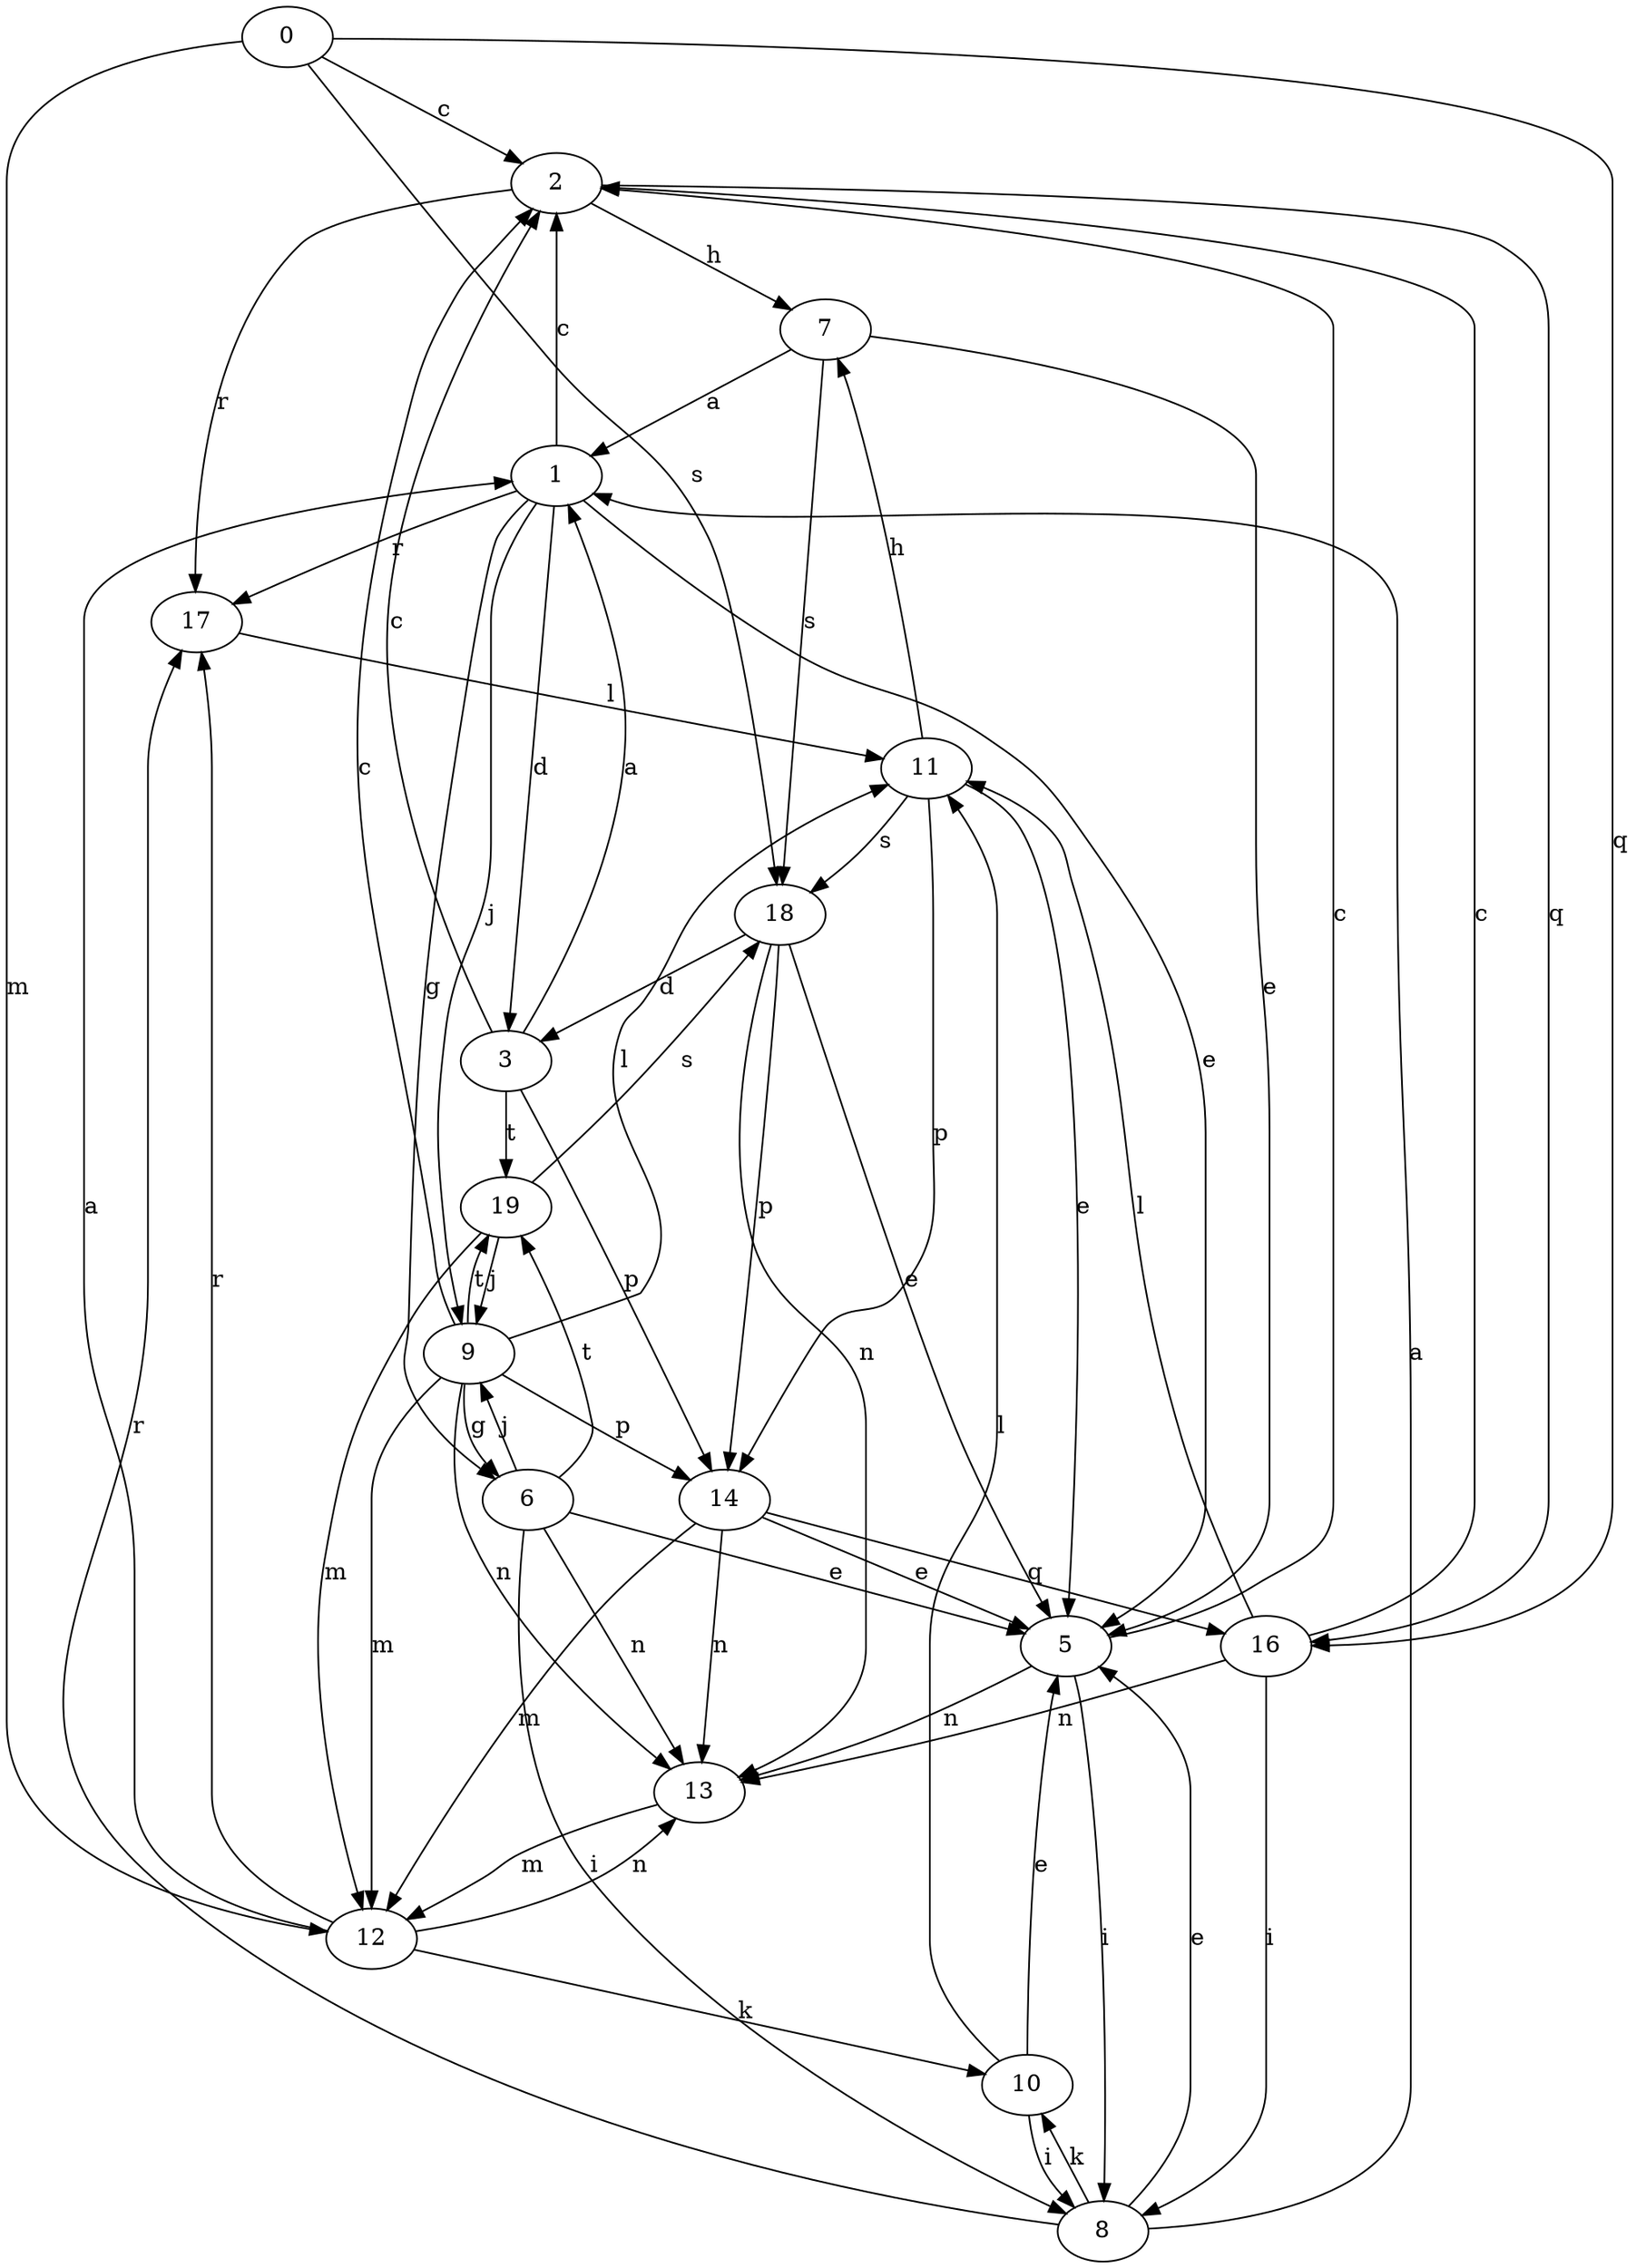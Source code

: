 strict digraph  {
0;
1;
2;
3;
5;
6;
7;
8;
9;
10;
11;
12;
13;
14;
16;
17;
18;
19;
0 -> 2  [label=c];
0 -> 12  [label=m];
0 -> 16  [label=q];
0 -> 18  [label=s];
1 -> 2  [label=c];
1 -> 3  [label=d];
1 -> 5  [label=e];
1 -> 6  [label=g];
1 -> 9  [label=j];
1 -> 17  [label=r];
2 -> 7  [label=h];
2 -> 16  [label=q];
2 -> 17  [label=r];
3 -> 1  [label=a];
3 -> 2  [label=c];
3 -> 14  [label=p];
3 -> 19  [label=t];
5 -> 2  [label=c];
5 -> 8  [label=i];
5 -> 13  [label=n];
6 -> 5  [label=e];
6 -> 8  [label=i];
6 -> 9  [label=j];
6 -> 13  [label=n];
6 -> 19  [label=t];
7 -> 1  [label=a];
7 -> 5  [label=e];
7 -> 18  [label=s];
8 -> 1  [label=a];
8 -> 5  [label=e];
8 -> 10  [label=k];
8 -> 17  [label=r];
9 -> 2  [label=c];
9 -> 6  [label=g];
9 -> 11  [label=l];
9 -> 12  [label=m];
9 -> 13  [label=n];
9 -> 14  [label=p];
9 -> 19  [label=t];
10 -> 5  [label=e];
10 -> 8  [label=i];
10 -> 11  [label=l];
11 -> 5  [label=e];
11 -> 7  [label=h];
11 -> 14  [label=p];
11 -> 18  [label=s];
12 -> 1  [label=a];
12 -> 10  [label=k];
12 -> 13  [label=n];
12 -> 17  [label=r];
13 -> 12  [label=m];
14 -> 5  [label=e];
14 -> 12  [label=m];
14 -> 13  [label=n];
14 -> 16  [label=q];
16 -> 2  [label=c];
16 -> 8  [label=i];
16 -> 11  [label=l];
16 -> 13  [label=n];
17 -> 11  [label=l];
18 -> 3  [label=d];
18 -> 5  [label=e];
18 -> 13  [label=n];
18 -> 14  [label=p];
19 -> 9  [label=j];
19 -> 12  [label=m];
19 -> 18  [label=s];
}
